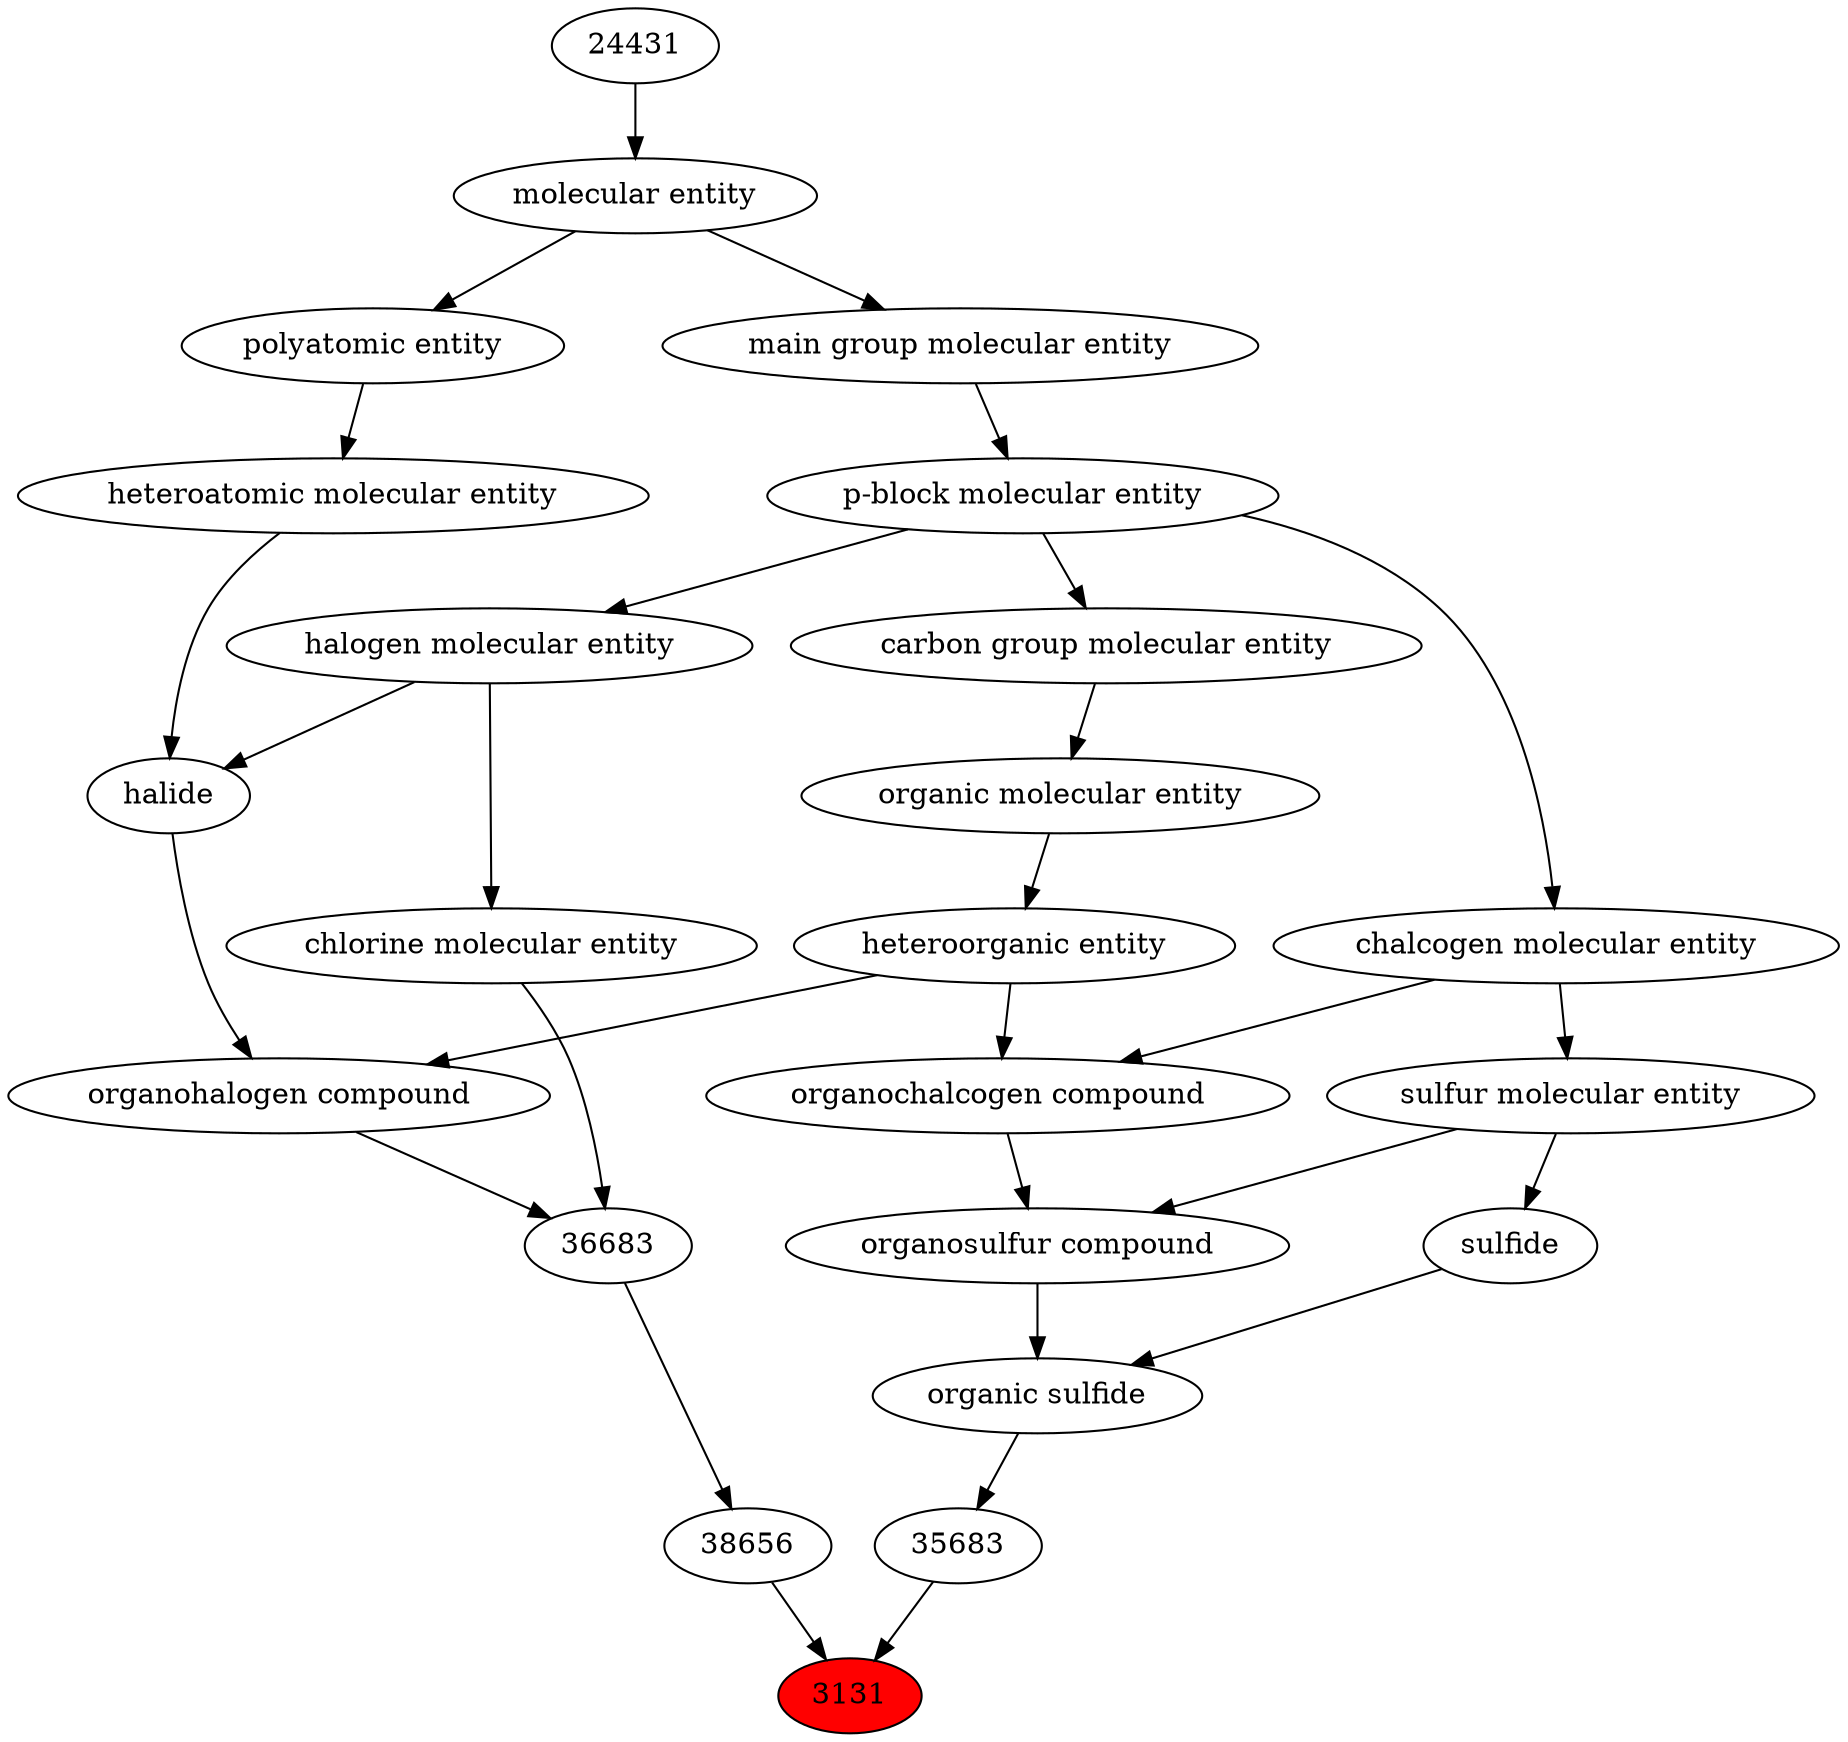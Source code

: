 digraph tree{ 
3131 [label="3131" fillcolor=red style=filled]
35683 -> 3131
38656 -> 3131
35683 [label="35683"]
16385 -> 35683
38656 [label="38656"]
36683 -> 38656
16385 [label="organic sulfide"]
33261 -> 16385
26822 -> 16385
36683 [label="36683"]
36684 -> 36683
23117 -> 36683
33261 [label="organosulfur compound"]
36962 -> 33261
26835 -> 33261
26822 [label="sulfide"]
26835 -> 26822
36684 [label="organohalogen compound"]
33285 -> 36684
37578 -> 36684
23117 [label="chlorine molecular entity"]
24471 -> 23117
36962 [label="organochalcogen compound"]
33285 -> 36962
33304 -> 36962
26835 [label="sulfur molecular entity"]
33304 -> 26835
33285 [label="heteroorganic entity"]
50860 -> 33285
37578 [label="halide"]
24471 -> 37578
37577 -> 37578
24471 [label="halogen molecular entity"]
33675 -> 24471
33304 [label="chalcogen molecular entity"]
33675 -> 33304
50860 [label="organic molecular entity"]
33582 -> 50860
37577 [label="heteroatomic molecular entity"]
36357 -> 37577
33675 [label="p-block molecular entity"]
33579 -> 33675
33582 [label="carbon group molecular entity"]
33675 -> 33582
36357 [label="polyatomic entity"]
23367 -> 36357
33579 [label="main group molecular entity"]
23367 -> 33579
23367 [label="molecular entity"]
24431 -> 23367
24431 [label="24431"]
}